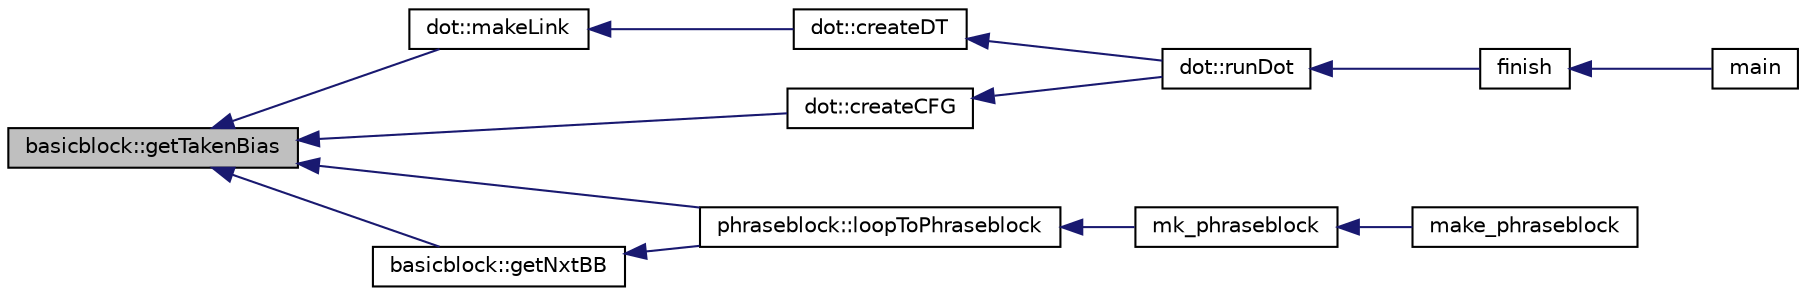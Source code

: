 digraph G
{
  edge [fontname="Helvetica",fontsize="10",labelfontname="Helvetica",labelfontsize="10"];
  node [fontname="Helvetica",fontsize="10",shape=record];
  rankdir=LR;
  Node1 [label="basicblock::getTakenBias",height=0.2,width=0.4,color="black", fillcolor="grey75", style="filled" fontcolor="black"];
  Node1 -> Node2 [dir=back,color="midnightblue",fontsize="10",style="solid"];
  Node2 [label="dot::createCFG",height=0.2,width=0.4,color="black", fillcolor="white", style="filled",URL="$classdot.html#a34bd8df7c73a49901267dc3ca9209385"];
  Node2 -> Node3 [dir=back,color="midnightblue",fontsize="10",style="solid"];
  Node3 [label="dot::runDot",height=0.2,width=0.4,color="black", fillcolor="white", style="filled",URL="$classdot.html#a613147e95e44f245a63a5b08418c95f9"];
  Node3 -> Node4 [dir=back,color="midnightblue",fontsize="10",style="solid"];
  Node4 [label="finish",height=0.2,width=0.4,color="black", fillcolor="white", style="filled",URL="$main_8cpp.html#a95cf23fdc260a92c373256cf79d940f2"];
  Node4 -> Node5 [dir=back,color="midnightblue",fontsize="10",style="solid"];
  Node5 [label="main",height=0.2,width=0.4,color="black", fillcolor="white", style="filled",URL="$main_8cpp.html#a0ddf1224851353fc92bfbff6f499fa97"];
  Node1 -> Node6 [dir=back,color="midnightblue",fontsize="10",style="solid"];
  Node6 [label="basicblock::getNxtBB",height=0.2,width=0.4,color="black", fillcolor="white", style="filled",URL="$classbasicblock.html#aae1b2e9429abfe8474fb5f1bc5a204b2"];
  Node6 -> Node7 [dir=back,color="midnightblue",fontsize="10",style="solid"];
  Node7 [label="phraseblock::loopToPhraseblock",height=0.2,width=0.4,color="black", fillcolor="white", style="filled",URL="$classphraseblock.html#ab7605258ce67522bb3b894b4b7686271"];
  Node7 -> Node8 [dir=back,color="midnightblue",fontsize="10",style="solid"];
  Node8 [label="mk_phraseblock",height=0.2,width=0.4,color="black", fillcolor="white", style="filled",URL="$make__phraseblock_8cpp.html#ac72dbca1136ae6ee5ad7d722fa23f3f9"];
  Node8 -> Node9 [dir=back,color="midnightblue",fontsize="10",style="solid"];
  Node9 [label="make_phraseblock",height=0.2,width=0.4,color="black", fillcolor="white", style="filled",URL="$make__phraseblock_8cpp.html#af5aea5750e9482dfe18f886b91b680b4"];
  Node1 -> Node7 [dir=back,color="midnightblue",fontsize="10",style="solid"];
  Node1 -> Node10 [dir=back,color="midnightblue",fontsize="10",style="solid"];
  Node10 [label="dot::makeLink",height=0.2,width=0.4,color="black", fillcolor="white", style="filled",URL="$classdot.html#acfd091941aef16273c4ebe92ef536742"];
  Node10 -> Node11 [dir=back,color="midnightblue",fontsize="10",style="solid"];
  Node11 [label="dot::createDT",height=0.2,width=0.4,color="black", fillcolor="white", style="filled",URL="$classdot.html#aa1638f8d762e0f431cef55da49e92ede"];
  Node11 -> Node3 [dir=back,color="midnightblue",fontsize="10",style="solid"];
}
